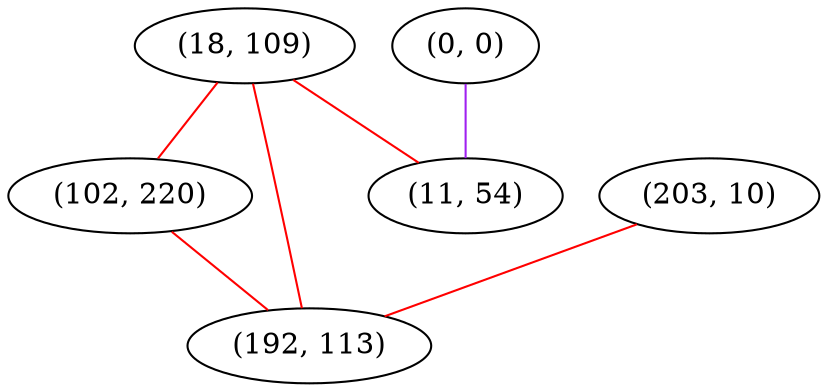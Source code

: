 graph "" {
"(18, 109)";
"(0, 0)";
"(102, 220)";
"(203, 10)";
"(11, 54)";
"(192, 113)";
"(18, 109)" -- "(192, 113)"  [color=red, key=0, weight=1];
"(18, 109)" -- "(102, 220)"  [color=red, key=0, weight=1];
"(18, 109)" -- "(11, 54)"  [color=red, key=0, weight=1];
"(0, 0)" -- "(11, 54)"  [color=purple, key=0, weight=4];
"(102, 220)" -- "(192, 113)"  [color=red, key=0, weight=1];
"(203, 10)" -- "(192, 113)"  [color=red, key=0, weight=1];
}
